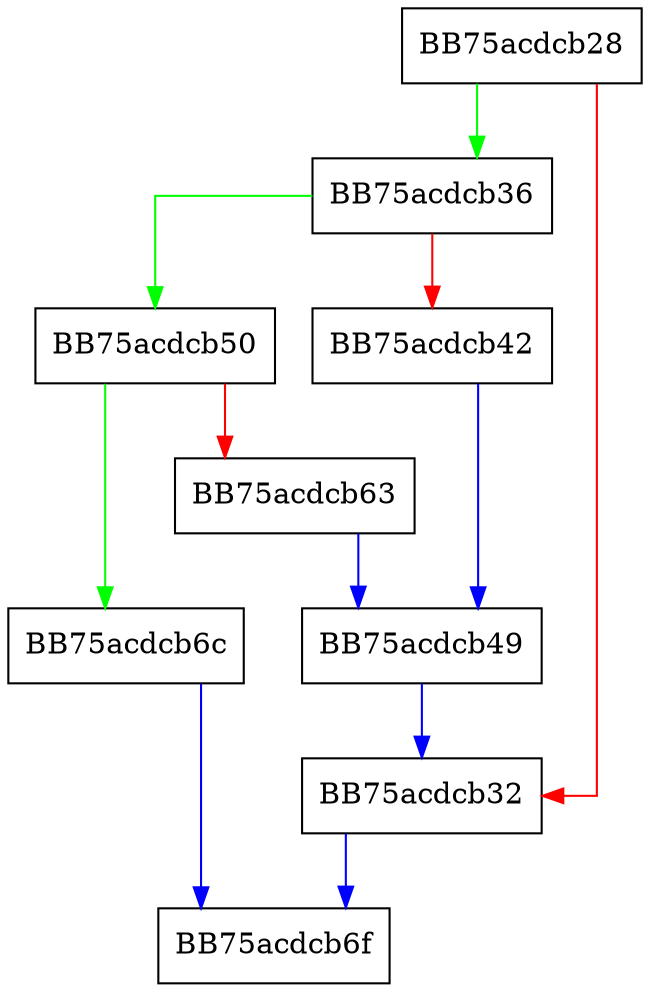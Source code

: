digraph GetRegValueSetPath {
  node [shape="box"];
  graph [splines=ortho];
  BB75acdcb28 -> BB75acdcb36 [color="green"];
  BB75acdcb28 -> BB75acdcb32 [color="red"];
  BB75acdcb32 -> BB75acdcb6f [color="blue"];
  BB75acdcb36 -> BB75acdcb50 [color="green"];
  BB75acdcb36 -> BB75acdcb42 [color="red"];
  BB75acdcb42 -> BB75acdcb49 [color="blue"];
  BB75acdcb49 -> BB75acdcb32 [color="blue"];
  BB75acdcb50 -> BB75acdcb6c [color="green"];
  BB75acdcb50 -> BB75acdcb63 [color="red"];
  BB75acdcb63 -> BB75acdcb49 [color="blue"];
  BB75acdcb6c -> BB75acdcb6f [color="blue"];
}